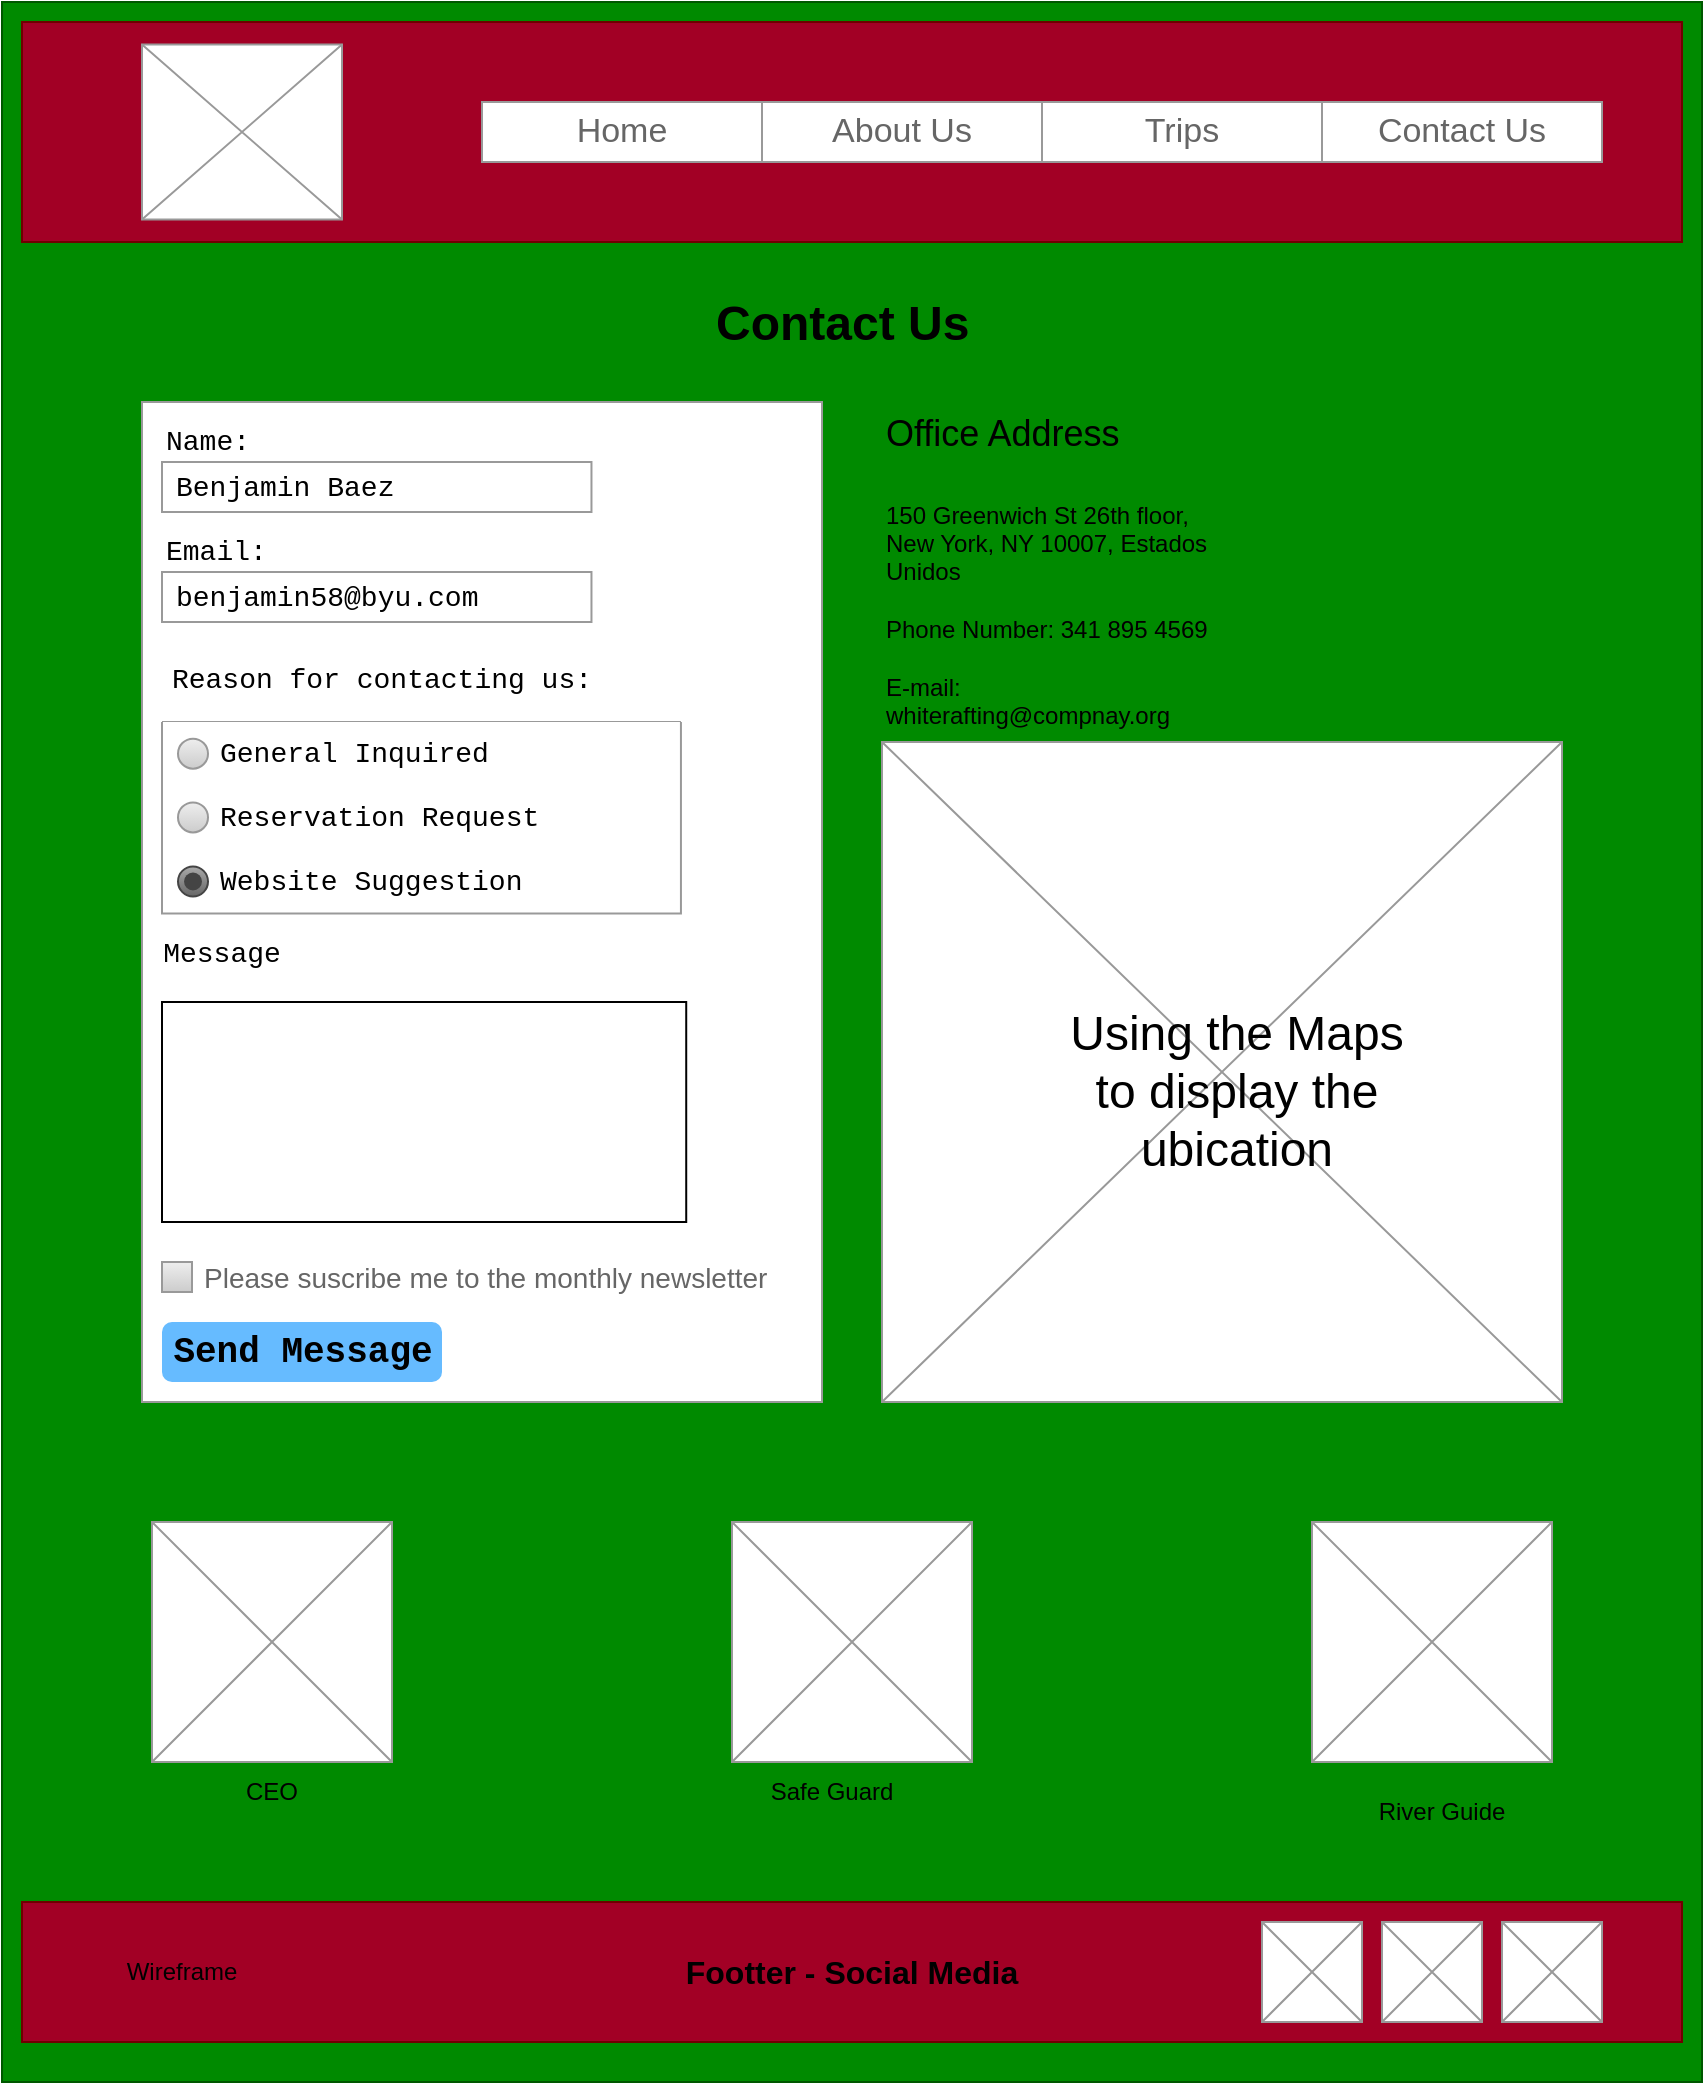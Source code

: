 <mxfile version="26.2.9">
  <diagram name="Page-1" id="FM979RyCNR-Eo3VTwsWX">
    <mxGraphModel dx="1420" dy="760" grid="1" gridSize="10" guides="1" tooltips="1" connect="1" arrows="1" fold="1" page="1" pageScale="1" pageWidth="850" pageHeight="1100" background="#ffffff" math="0" shadow="0">
      <root>
        <mxCell id="0" />
        <mxCell id="1" parent="0" />
        <mxCell id="U_3C7OJ6JjYci4Af1nD--76" value="" style="rounded=0;whiteSpace=wrap;html=1;fillColor=#008a00;fontColor=#ffffff;strokeColor=#005700;" vertex="1" parent="1">
          <mxGeometry width="850" height="1040" as="geometry" />
        </mxCell>
        <mxCell id="U_3C7OJ6JjYci4Af1nD--1" value="" style="rounded=0;whiteSpace=wrap;html=1;fillColor=light-dark(#A20025,#4D4247);fontColor=#ffffff;strokeColor=#6F0000;" vertex="1" parent="1">
          <mxGeometry x="10" y="10" width="830" height="110" as="geometry" />
        </mxCell>
        <mxCell id="U_3C7OJ6JjYci4Af1nD--2" value="" style="verticalLabelPosition=bottom;shadow=0;dashed=0;align=center;html=1;verticalAlign=top;strokeWidth=1;shape=mxgraph.mockup.graphics.simpleIcon;strokeColor=#999999;" vertex="1" parent="1">
          <mxGeometry x="70" y="21.25" width="100" height="87.5" as="geometry" />
        </mxCell>
        <mxCell id="U_3C7OJ6JjYci4Af1nD--3" value="" style="swimlane;shape=mxgraph.bootstrap.anchor;strokeColor=#999999;fillColor=#ffffff;fontColor=#666666;childLayout=stackLayout;horizontal=0;startSize=0;horizontalStack=1;resizeParent=1;resizeParentMax=0;resizeLast=0;collapsible=0;marginBottom=0;whiteSpace=wrap;html=1;" vertex="1" parent="1">
          <mxGeometry x="240" y="50" width="560" height="30" as="geometry" />
        </mxCell>
        <mxCell id="U_3C7OJ6JjYci4Af1nD--4" value="Home" style="text;strokeColor=inherit;align=center;verticalAlign=middle;spacingLeft=10;spacingRight=10;overflow=hidden;points=[[0,0.5],[1,0.5]];portConstraint=eastwest;rotatable=0;whiteSpace=wrap;html=1;fillColor=inherit;fontColor=inherit;fontSize=17;" vertex="1" parent="U_3C7OJ6JjYci4Af1nD--3">
          <mxGeometry width="140" height="30" as="geometry" />
        </mxCell>
        <mxCell id="U_3C7OJ6JjYci4Af1nD--5" value="About Us" style="text;strokeColor=inherit;align=center;verticalAlign=middle;spacingLeft=10;spacingRight=10;overflow=hidden;points=[[0,0.5],[1,0.5]];portConstraint=eastwest;rotatable=0;whiteSpace=wrap;html=1;fillColor=inherit;fontColor=inherit;fontSize=17;" vertex="1" parent="U_3C7OJ6JjYci4Af1nD--3">
          <mxGeometry x="140" width="140" height="30" as="geometry" />
        </mxCell>
        <mxCell id="U_3C7OJ6JjYci4Af1nD--6" value="Trips" style="text;strokeColor=inherit;align=center;verticalAlign=middle;spacingLeft=10;spacingRight=10;overflow=hidden;points=[[0,0.5],[1,0.5]];portConstraint=eastwest;rotatable=0;whiteSpace=wrap;html=1;fillColor=inherit;fontColor=inherit;fontSize=17;" vertex="1" parent="U_3C7OJ6JjYci4Af1nD--3">
          <mxGeometry x="280" width="140" height="30" as="geometry" />
        </mxCell>
        <mxCell id="U_3C7OJ6JjYci4Af1nD--7" value="Contact Us" style="text;strokeColor=inherit;align=center;verticalAlign=middle;spacingLeft=10;spacingRight=10;overflow=hidden;points=[[0,0.5],[1,0.5]];portConstraint=eastwest;rotatable=0;whiteSpace=wrap;html=1;fillColor=inherit;fontColor=inherit;fontSize=17;" vertex="1" parent="U_3C7OJ6JjYci4Af1nD--3">
          <mxGeometry x="420" width="140" height="30" as="geometry" />
        </mxCell>
        <mxCell id="U_3C7OJ6JjYci4Af1nD--14" value="" style="rounded=0;whiteSpace=wrap;html=1;fillColor=light-dark(#A20025,#4D4247);fontColor=#ffffff;strokeColor=#6F0000;" vertex="1" parent="1">
          <mxGeometry x="10" y="950" width="830" height="70" as="geometry" />
        </mxCell>
        <mxCell id="U_3C7OJ6JjYci4Af1nD--15" value="" style="verticalLabelPosition=bottom;shadow=0;dashed=0;align=center;html=1;verticalAlign=top;strokeWidth=1;shape=mxgraph.mockup.graphics.simpleIcon;strokeColor=#999999;" vertex="1" parent="1">
          <mxGeometry x="750" y="960" width="50" height="50" as="geometry" />
        </mxCell>
        <mxCell id="U_3C7OJ6JjYci4Af1nD--16" value="" style="verticalLabelPosition=bottom;shadow=0;dashed=0;align=center;html=1;verticalAlign=top;strokeWidth=1;shape=mxgraph.mockup.graphics.simpleIcon;strokeColor=#999999;" vertex="1" parent="1">
          <mxGeometry x="690" y="960" width="50" height="50" as="geometry" />
        </mxCell>
        <mxCell id="U_3C7OJ6JjYci4Af1nD--17" value="" style="verticalLabelPosition=bottom;shadow=0;dashed=0;align=center;html=1;verticalAlign=top;strokeWidth=1;shape=mxgraph.mockup.graphics.simpleIcon;strokeColor=#999999;" vertex="1" parent="1">
          <mxGeometry x="630" y="960" width="50" height="50" as="geometry" />
        </mxCell>
        <mxCell id="U_3C7OJ6JjYci4Af1nD--18" value="&lt;font style=&quot;font-size: 16px;&quot;&gt;&lt;b&gt;Footter - Social Media&lt;/b&gt;&lt;/font&gt;" style="text;html=1;align=center;verticalAlign=middle;whiteSpace=wrap;rounded=0;" vertex="1" parent="1">
          <mxGeometry x="325" y="970" width="200" height="30" as="geometry" />
        </mxCell>
        <mxCell id="U_3C7OJ6JjYci4Af1nD--19" value="" style="strokeWidth=1;shadow=0;dashed=0;align=center;html=1;shape=mxgraph.mockup.forms.rrect;rSize=0;strokeColor=#999999;fillColor=#ffffff;fontFamily=Courier New;fontSize=18;" vertex="1" parent="1">
          <mxGeometry x="70" y="200" width="340" height="500" as="geometry" />
        </mxCell>
        <mxCell id="U_3C7OJ6JjYci4Af1nD--20" value="" style="strokeWidth=1;shadow=0;dashed=0;align=center;html=1;shape=mxgraph.mockup.forms.anchor;fontSize=14;fontColor=light-dark(#000000,#FFFFFF);align=left;resizeWidth=1;spacingLeft=0;fontFamily=Courier New;" vertex="1" parent="U_3C7OJ6JjYci4Af1nD--19">
          <mxGeometry width="143.158" height="20" relative="1" as="geometry">
            <mxPoint x="10" y="10" as="offset" />
          </mxGeometry>
        </mxCell>
        <mxCell id="U_3C7OJ6JjYci4Af1nD--22" value="Name:" style="strokeWidth=1;shadow=0;dashed=0;align=center;html=1;shape=mxgraph.mockup.forms.anchor;fontSize=14;fontColor=light-dark(#000000,#FFFFFF);align=left;resizeWidth=1;spacingLeft=0;fontFamily=Courier New;" vertex="1" parent="U_3C7OJ6JjYci4Af1nD--19">
          <mxGeometry width="143.158" height="20" relative="1" as="geometry">
            <mxPoint x="10" y="10" as="offset" />
          </mxGeometry>
        </mxCell>
        <mxCell id="U_3C7OJ6JjYci4Af1nD--23" value="Benjamin Baez" style="strokeWidth=1;shadow=0;dashed=0;align=center;html=1;shape=mxgraph.mockup.forms.rrect;rSize=0;strokeColor=#999999;fontColor=light-dark(#000000,#FFFFFF);align=left;spacingLeft=5;resizeWidth=1;fontFamily=Courier New;fontSize=14;" vertex="1" parent="U_3C7OJ6JjYci4Af1nD--19">
          <mxGeometry width="214.737" height="25" relative="1" as="geometry">
            <mxPoint x="10" y="30" as="offset" />
          </mxGeometry>
        </mxCell>
        <mxCell id="U_3C7OJ6JjYci4Af1nD--24" value="Email:" style="strokeWidth=1;shadow=0;dashed=0;align=center;html=1;shape=mxgraph.mockup.forms.anchor;fontSize=14;fontColor=light-dark(#000000,#FFFFFF);align=left;resizeWidth=1;spacingLeft=0;fontFamily=Courier New;" vertex="1" parent="U_3C7OJ6JjYci4Af1nD--19">
          <mxGeometry width="143.158" height="20" relative="1" as="geometry">
            <mxPoint x="10" y="65" as="offset" />
          </mxGeometry>
        </mxCell>
        <mxCell id="U_3C7OJ6JjYci4Af1nD--25" value="benjamin58@byu.com" style="strokeWidth=1;shadow=0;dashed=0;align=center;html=1;shape=mxgraph.mockup.forms.rrect;rSize=0;strokeColor=#999999;fontColor=light-dark(#000000,#FFFFFF);align=left;spacingLeft=5;resizeWidth=1;fontFamily=Courier New;fontSize=14;" vertex="1" parent="U_3C7OJ6JjYci4Af1nD--19">
          <mxGeometry width="214.737" height="25" relative="1" as="geometry">
            <mxPoint x="10" y="85" as="offset" />
          </mxGeometry>
        </mxCell>
        <mxCell id="U_3C7OJ6JjYci4Af1nD--30" value="Send Message" style="strokeWidth=1;shadow=0;dashed=0;align=center;html=1;shape=mxgraph.mockup.forms.rrect;rSize=5;strokeColor=none;fontColor=light-dark(#000000,#FFFFFF);fillColor=#66bbff;fontSize=18;fontStyle=1;fontFamily=Courier New;" vertex="1" parent="U_3C7OJ6JjYci4Af1nD--19">
          <mxGeometry y="1" width="140" height="30" relative="1" as="geometry">
            <mxPoint x="10" y="-40" as="offset" />
          </mxGeometry>
        </mxCell>
        <mxCell id="U_3C7OJ6JjYci4Af1nD--40" value="Reason for contacting us:" style="text;html=1;align=center;verticalAlign=middle;whiteSpace=wrap;rounded=0;fontFamily=Courier New;fontSize=14;fontColor=light-dark(#000000,#FFFFFF);" vertex="1" parent="U_3C7OJ6JjYci4Af1nD--19">
          <mxGeometry x="10" y="130" width="220" height="17" as="geometry" />
        </mxCell>
        <mxCell id="U_3C7OJ6JjYci4Af1nD--45" value="" style="swimlane;strokeColor=#999999;swimlaneFillColor=#FFFFFF;fillColor=#ffffff;fontColor=light-dark(#000000,#FFFFFF);fontStyle=0;childLayout=stackLayout;horizontal=1;startSize=0;horizontalStack=0;resizeParent=1;resizeParentMax=0;resizeLast=0;collapsible=0;marginBottom=0;whiteSpace=wrap;html=1;fontFamily=Courier New;fontSize=14;" vertex="1" parent="U_3C7OJ6JjYci4Af1nD--19">
          <mxGeometry x="10" y="160" width="259.47" height="95.771" as="geometry" />
        </mxCell>
        <mxCell id="U_3C7OJ6JjYci4Af1nD--46" value="General Inquired" style="text;strokeColor=none;align=left;verticalAlign=middle;spacingLeft=27;spacingRight=10;overflow=hidden;points=[[0,0.5],[1,0.5]];portConstraint=eastwest;rotatable=0;whiteSpace=wrap;html=1;fillColor=none;fontColor=light-dark(#000000,#FFFFFF);fontSize=14;fontFamily=Courier New;" vertex="1" parent="U_3C7OJ6JjYci4Af1nD--45">
          <mxGeometry width="259.47" height="31.68" as="geometry" />
        </mxCell>
        <mxCell id="U_3C7OJ6JjYci4Af1nD--47" value="" style="shape=ellipse;resizable=0;fillColor=#EEEEEE;strokeColor=#999999;gradientColor=#cccccc;html=1;fontFamily=Courier New;fontColor=light-dark(#000000,#FFFFFF);fontSize=14;" vertex="1" parent="U_3C7OJ6JjYci4Af1nD--46">
          <mxGeometry y="0.5" width="15" height="15" relative="1" as="geometry">
            <mxPoint x="8" y="-7.5" as="offset" />
          </mxGeometry>
        </mxCell>
        <mxCell id="U_3C7OJ6JjYci4Af1nD--48" value="Reservation Request" style="text;strokeColor=none;align=left;verticalAlign=middle;spacingLeft=27;spacingRight=10;overflow=hidden;points=[[0,0.5],[1,0.5]];portConstraint=eastwest;rotatable=0;whiteSpace=wrap;html=1;rSize=5;fillColor=none;fontColor=light-dark(#000000,#FFFFFF);fontSize=14;fontFamily=Courier New;" vertex="1" parent="U_3C7OJ6JjYci4Af1nD--45">
          <mxGeometry y="31.68" width="259.47" height="32.045" as="geometry" />
        </mxCell>
        <mxCell id="U_3C7OJ6JjYci4Af1nD--49" value="" style="shape=ellipse;resizable=0;fillColor=#EEEEEE;strokeColor=#999999;gradientColor=#cccccc;html=1;fontFamily=Courier New;fontColor=light-dark(#000000,#FFFFFF);fontSize=14;" vertex="1" parent="U_3C7OJ6JjYci4Af1nD--48">
          <mxGeometry y="0.5" width="15" height="15" relative="1" as="geometry">
            <mxPoint x="8" y="-7.5" as="offset" />
          </mxGeometry>
        </mxCell>
        <mxCell id="U_3C7OJ6JjYci4Af1nD--50" value="Website Suggestion" style="text;strokeColor=none;align=left;verticalAlign=middle;spacingLeft=27;spacingRight=10;overflow=hidden;points=[[0,0.5],[1,0.5]];portConstraint=eastwest;rotatable=0;whiteSpace=wrap;html=1;rSize=5;fillColor=none;fontColor=light-dark(#000000,#FFFFFF);fontSize=14;fontFamily=Courier New;" vertex="1" parent="U_3C7OJ6JjYci4Af1nD--45">
          <mxGeometry y="63.725" width="259.47" height="32.045" as="geometry" />
        </mxCell>
        <mxCell id="U_3C7OJ6JjYci4Af1nD--51" value="" style="shape=ellipse;resizable=0;fillColor=#AAAAAA;gradientColor=#666666;strokeColor=#444444;html=1;fontFamily=Courier New;fontColor=light-dark(#000000,#FFFFFF);fontSize=14;" vertex="1" parent="U_3C7OJ6JjYci4Af1nD--50">
          <mxGeometry y="0.5" width="15" height="15" relative="1" as="geometry">
            <mxPoint x="8" y="-7.5" as="offset" />
          </mxGeometry>
        </mxCell>
        <mxCell id="U_3C7OJ6JjYci4Af1nD--52" value="" style="shape=ellipse;resizable=0;fillColor=#444444;strokeColor=none;html=1;fontFamily=Courier New;fontColor=light-dark(#000000,#FFFFFF);fontSize=14;" vertex="1" parent="U_3C7OJ6JjYci4Af1nD--51">
          <mxGeometry x="0.2" y="0.2" width="9" height="9" relative="1" as="geometry" />
        </mxCell>
        <mxCell id="U_3C7OJ6JjYci4Af1nD--65" value="" style="rounded=0;whiteSpace=wrap;html=1;" vertex="1" parent="U_3C7OJ6JjYci4Af1nD--19">
          <mxGeometry x="10" y="300" width="262.11" height="110" as="geometry" />
        </mxCell>
        <mxCell id="U_3C7OJ6JjYci4Af1nD--63" value="&lt;font face=&quot;Courier New&quot;&gt;Message&lt;/font&gt;" style="text;html=1;align=center;verticalAlign=middle;whiteSpace=wrap;rounded=0;fontSize=14;" vertex="1" parent="U_3C7OJ6JjYci4Af1nD--19">
          <mxGeometry x="10.0" y="260" width="60" height="30" as="geometry" />
        </mxCell>
        <mxCell id="U_3C7OJ6JjYci4Af1nD--72" value="&lt;font style=&quot;font-size: 14px;&quot;&gt;Please suscribe me to the monthly newsletter&lt;/font&gt;" style="strokeWidth=1;shadow=0;dashed=0;align=center;html=1;shape=mxgraph.mockup.forms.rrect;rSize=0;fillColor=#eeeeee;strokeColor=#999999;gradientColor=#cccccc;align=left;spacingLeft=4;fontSize=17;fontColor=#666666;labelPosition=right;" vertex="1" parent="U_3C7OJ6JjYci4Af1nD--19">
          <mxGeometry x="10" y="430" width="15" height="15" as="geometry" />
        </mxCell>
        <mxCell id="U_3C7OJ6JjYci4Af1nD--42" value="" style="verticalLabelPosition=bottom;shadow=0;dashed=0;align=center;html=1;verticalAlign=top;strokeWidth=1;shape=mxgraph.mockup.graphics.simpleIcon;strokeColor=#999999;" vertex="1" parent="1">
          <mxGeometry x="440" y="370" width="340" height="330" as="geometry" />
        </mxCell>
        <mxCell id="U_3C7OJ6JjYci4Af1nD--43" value="&lt;font style=&quot;font-size: 24px;&quot;&gt;Using the Maps to display the ubication&lt;/font&gt;" style="text;html=1;align=center;verticalAlign=middle;whiteSpace=wrap;rounded=0;" vertex="1" parent="1">
          <mxGeometry x="525" y="503.5" width="185" height="83" as="geometry" />
        </mxCell>
        <mxCell id="U_3C7OJ6JjYci4Af1nD--44" value="&lt;font style=&quot;font-size: 18px;&quot;&gt;Office Address&lt;/font&gt;&lt;div&gt;&lt;span style=&quot;font-size: 18px;&quot;&gt;&lt;br&gt;&lt;/span&gt;&lt;div&gt;150 Greenwich St 26th floor, New York, NY 10007, Estados Unidos&lt;/div&gt;&lt;div&gt;&lt;br&gt;&lt;/div&gt;&lt;div&gt;Phone Number: 341 895 4569&lt;/div&gt;&lt;/div&gt;&lt;div&gt;&lt;br&gt;&lt;/div&gt;&lt;div&gt;E-mail: whiterafting@compnay.org&lt;/div&gt;" style="text;html=1;align=left;verticalAlign=middle;whiteSpace=wrap;rounded=0;" vertex="1" parent="1">
          <mxGeometry x="440" y="270" width="180" height="30" as="geometry" />
        </mxCell>
        <mxCell id="U_3C7OJ6JjYci4Af1nD--55" value="" style="verticalLabelPosition=bottom;shadow=0;dashed=0;align=center;html=1;verticalAlign=top;strokeWidth=1;shape=mxgraph.mockup.graphics.simpleIcon;strokeColor=#999999;" vertex="1" parent="1">
          <mxGeometry x="75" y="760" width="120" height="120" as="geometry" />
        </mxCell>
        <mxCell id="U_3C7OJ6JjYci4Af1nD--56" value="" style="verticalLabelPosition=bottom;shadow=0;dashed=0;align=center;html=1;verticalAlign=top;strokeWidth=1;shape=mxgraph.mockup.graphics.simpleIcon;strokeColor=#999999;" vertex="1" parent="1">
          <mxGeometry x="365" y="760" width="120" height="120" as="geometry" />
        </mxCell>
        <mxCell id="U_3C7OJ6JjYci4Af1nD--57" value="" style="verticalLabelPosition=bottom;shadow=0;dashed=0;align=center;html=1;verticalAlign=top;strokeWidth=1;shape=mxgraph.mockup.graphics.simpleIcon;strokeColor=#999999;" vertex="1" parent="1">
          <mxGeometry x="655" y="760" width="120" height="120" as="geometry" />
        </mxCell>
        <mxCell id="U_3C7OJ6JjYci4Af1nD--58" value="CEO" style="text;html=1;align=center;verticalAlign=middle;whiteSpace=wrap;rounded=0;" vertex="1" parent="1">
          <mxGeometry x="105" y="880" width="60" height="30" as="geometry" />
        </mxCell>
        <mxCell id="U_3C7OJ6JjYci4Af1nD--60" value="Safe Guard" style="text;html=1;align=center;verticalAlign=middle;whiteSpace=wrap;rounded=0;" vertex="1" parent="1">
          <mxGeometry x="375" y="880" width="80" height="30" as="geometry" />
        </mxCell>
        <mxCell id="U_3C7OJ6JjYci4Af1nD--61" value="River Guide" style="text;html=1;align=center;verticalAlign=middle;whiteSpace=wrap;rounded=0;" vertex="1" parent="1">
          <mxGeometry x="675" y="890" width="90" height="30" as="geometry" />
        </mxCell>
        <mxCell id="U_3C7OJ6JjYci4Af1nD--74" value="&lt;h1 style=&quot;margin-top: 0px;&quot;&gt;Contact Us&lt;/h1&gt;" style="text;html=1;whiteSpace=wrap;overflow=hidden;rounded=0;" vertex="1" parent="1">
          <mxGeometry x="355" y="140" width="140" height="40" as="geometry" />
        </mxCell>
        <mxCell id="U_3C7OJ6JjYci4Af1nD--75" value="Wireframe" style="text;html=1;align=center;verticalAlign=middle;whiteSpace=wrap;rounded=0;" vertex="1" parent="1">
          <mxGeometry x="60" y="970" width="60" height="30" as="geometry" />
        </mxCell>
      </root>
    </mxGraphModel>
  </diagram>
</mxfile>
